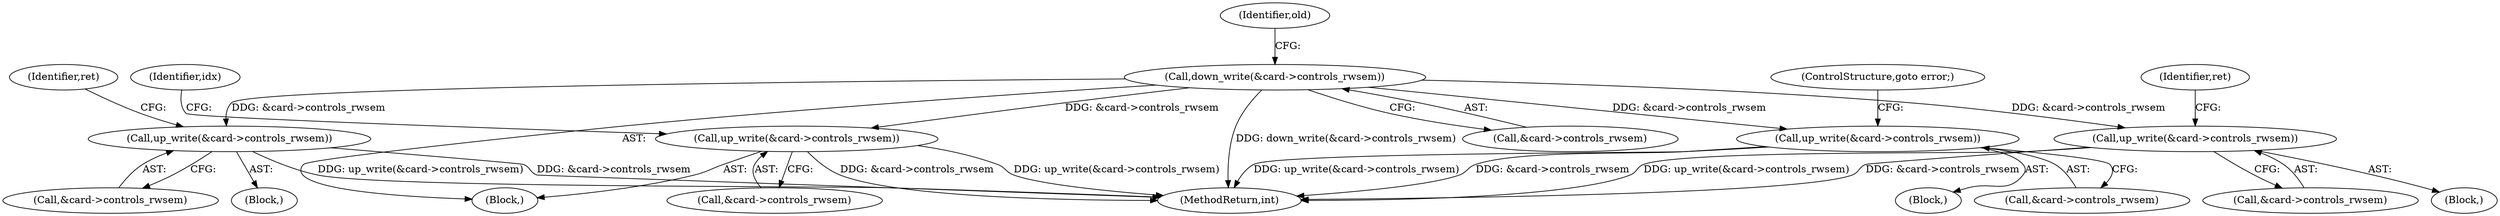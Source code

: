 digraph "0_linux_fd9f26e4eca5d08a27d12c0933fceef76ed9663d_1@API" {
"1000135" [label="(Call,down_write(&card->controls_rwsem))"];
"1000153" [label="(Call,up_write(&card->controls_rwsem))"];
"1000173" [label="(Call,up_write(&card->controls_rwsem))"];
"1000189" [label="(Call,up_write(&card->controls_rwsem))"];
"1000233" [label="(Call,up_write(&card->controls_rwsem))"];
"1000135" [label="(Call,down_write(&card->controls_rwsem))"];
"1000154" [label="(Call,&card->controls_rwsem)"];
"1000159" [label="(Identifier,ret)"];
"1000190" [label="(Call,&card->controls_rwsem)"];
"1000141" [label="(Identifier,old)"];
"1000178" [label="(ControlStructure,goto error;)"];
"1000195" [label="(Identifier,ret)"];
"1000104" [label="(Block,)"];
"1000153" [label="(Call,up_write(&card->controls_rwsem))"];
"1000234" [label="(Call,&card->controls_rwsem)"];
"1000174" [label="(Call,&card->controls_rwsem)"];
"1000136" [label="(Call,&card->controls_rwsem)"];
"1000189" [label="(Call,up_write(&card->controls_rwsem))"];
"1000188" [label="(Block,)"];
"1000240" [label="(Identifier,idx)"];
"1000173" [label="(Call,up_write(&card->controls_rwsem))"];
"1000233" [label="(Call,up_write(&card->controls_rwsem))"];
"1000271" [label="(MethodReturn,int)"];
"1000149" [label="(Block,)"];
"1000172" [label="(Block,)"];
"1000135" -> "1000104"  [label="AST: "];
"1000135" -> "1000136"  [label="CFG: "];
"1000136" -> "1000135"  [label="AST: "];
"1000141" -> "1000135"  [label="CFG: "];
"1000135" -> "1000271"  [label="DDG: down_write(&card->controls_rwsem)"];
"1000135" -> "1000153"  [label="DDG: &card->controls_rwsem"];
"1000135" -> "1000173"  [label="DDG: &card->controls_rwsem"];
"1000135" -> "1000189"  [label="DDG: &card->controls_rwsem"];
"1000135" -> "1000233"  [label="DDG: &card->controls_rwsem"];
"1000153" -> "1000149"  [label="AST: "];
"1000153" -> "1000154"  [label="CFG: "];
"1000154" -> "1000153"  [label="AST: "];
"1000159" -> "1000153"  [label="CFG: "];
"1000153" -> "1000271"  [label="DDG: up_write(&card->controls_rwsem)"];
"1000153" -> "1000271"  [label="DDG: &card->controls_rwsem"];
"1000173" -> "1000172"  [label="AST: "];
"1000173" -> "1000174"  [label="CFG: "];
"1000174" -> "1000173"  [label="AST: "];
"1000178" -> "1000173"  [label="CFG: "];
"1000173" -> "1000271"  [label="DDG: up_write(&card->controls_rwsem)"];
"1000173" -> "1000271"  [label="DDG: &card->controls_rwsem"];
"1000189" -> "1000188"  [label="AST: "];
"1000189" -> "1000190"  [label="CFG: "];
"1000190" -> "1000189"  [label="AST: "];
"1000195" -> "1000189"  [label="CFG: "];
"1000189" -> "1000271"  [label="DDG: &card->controls_rwsem"];
"1000189" -> "1000271"  [label="DDG: up_write(&card->controls_rwsem)"];
"1000233" -> "1000104"  [label="AST: "];
"1000233" -> "1000234"  [label="CFG: "];
"1000234" -> "1000233"  [label="AST: "];
"1000240" -> "1000233"  [label="CFG: "];
"1000233" -> "1000271"  [label="DDG: up_write(&card->controls_rwsem)"];
"1000233" -> "1000271"  [label="DDG: &card->controls_rwsem"];
}
